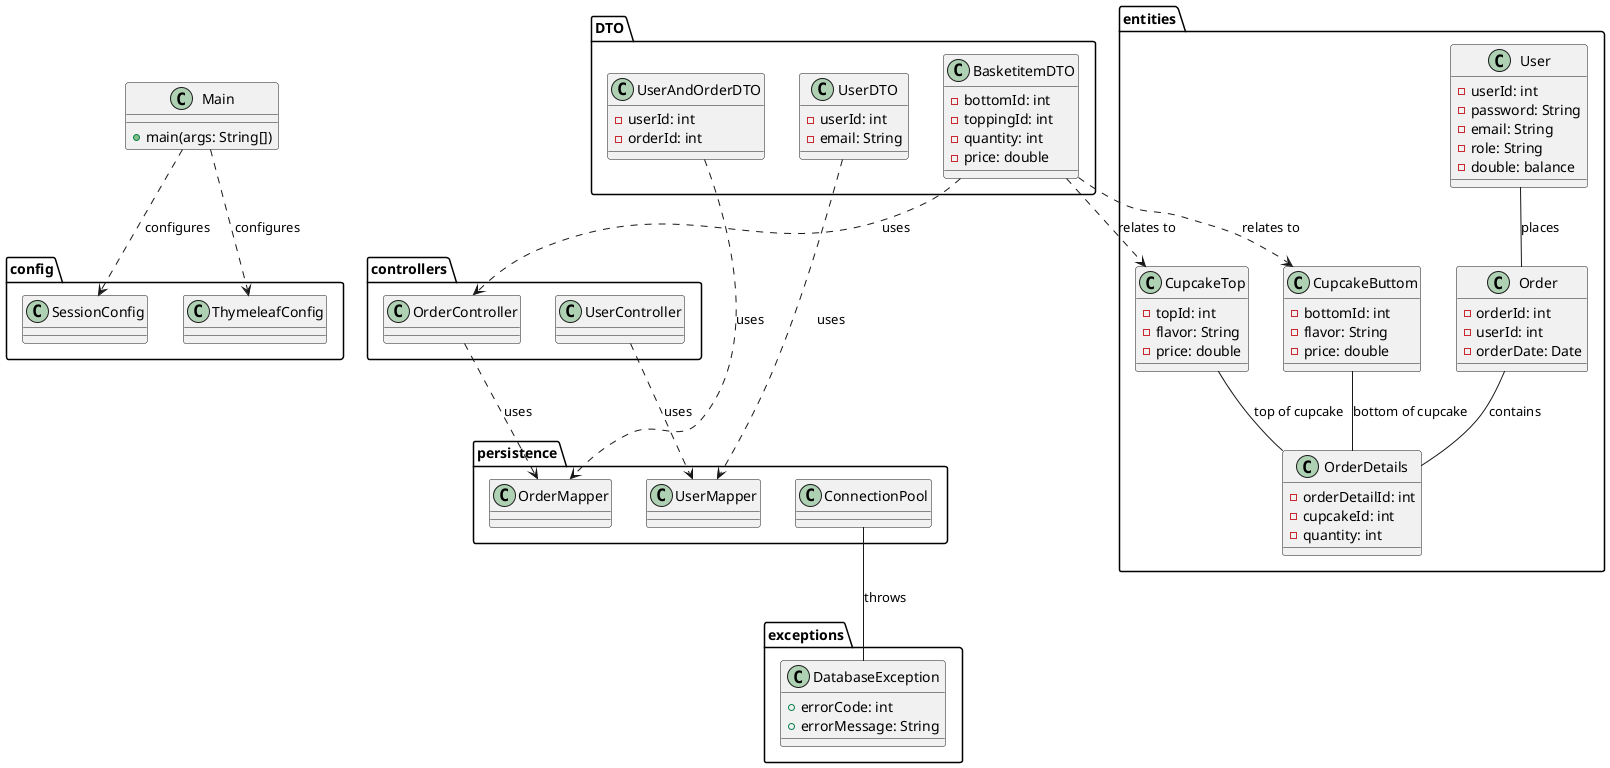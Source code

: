 @startuml
Package config {
    class SessionConfig {
    }
    class ThymeleafConfig {
    }
}

Package controllers {
    class OrderController {
    }
    class UserController {
    }
}

Package DTO {
    class BasketitemDTO {
        - bottomId: int
        - toppingId: int
        - quantity: int
        - price: double
    }
    class UserAndOrderDTO {
        - userId: int
        - orderId: int
    }
    class UserDTO {
        - userId: int
        - email: String
    }
}

Package entities {
    class CupcakeButtom {
        - bottomId: int
        - flavor: String
        - price: double
    }
    class CupcakeTop {
        - topId: int
        - flavor: String
        - price: double
    }
    class Order {
        - orderId: int
        - userId: int
        - orderDate: Date
    }
    class OrderDetails {
        - orderDetailId: int
        - cupcakeId: int
        - quantity: int
    }
    class User {
        - userId: int
        - password: String
        - email: String
        - role: String
        - double: balance
    }
}

Package exceptions {
    class DatabaseException {
        + errorCode: int
        + errorMessage: String
    }
}

Package persistence {
    class ConnectionPool {
    }
    class OrderMapper {

    }
    class UserMapper {

    }
}

class Main {
    + main(args: String[])
}


User -- Order : "places"
Order -- OrderDetails : "contains"
CupcakeTop -- OrderDetails : "top of cupcake"
CupcakeButtom -- OrderDetails : "bottom of cupcake"
OrderController ..> OrderMapper : "uses"
UserController ..> UserMapper : "uses"
BasketitemDTO ..> CupcakeTop : "relates to"
BasketitemDTO ..> CupcakeButtom : "relates to"
ConnectionPool -- DatabaseException : "throws"
UserDTO ..> UserMapper : "uses"
UserAndOrderDTO ..> OrderMapper : "uses"
BasketitemDTO ..> OrderController : "uses"
Main ..> ThymeleafConfig : "configures"
Main ..> SessionConfig : "configures"
@enduml
